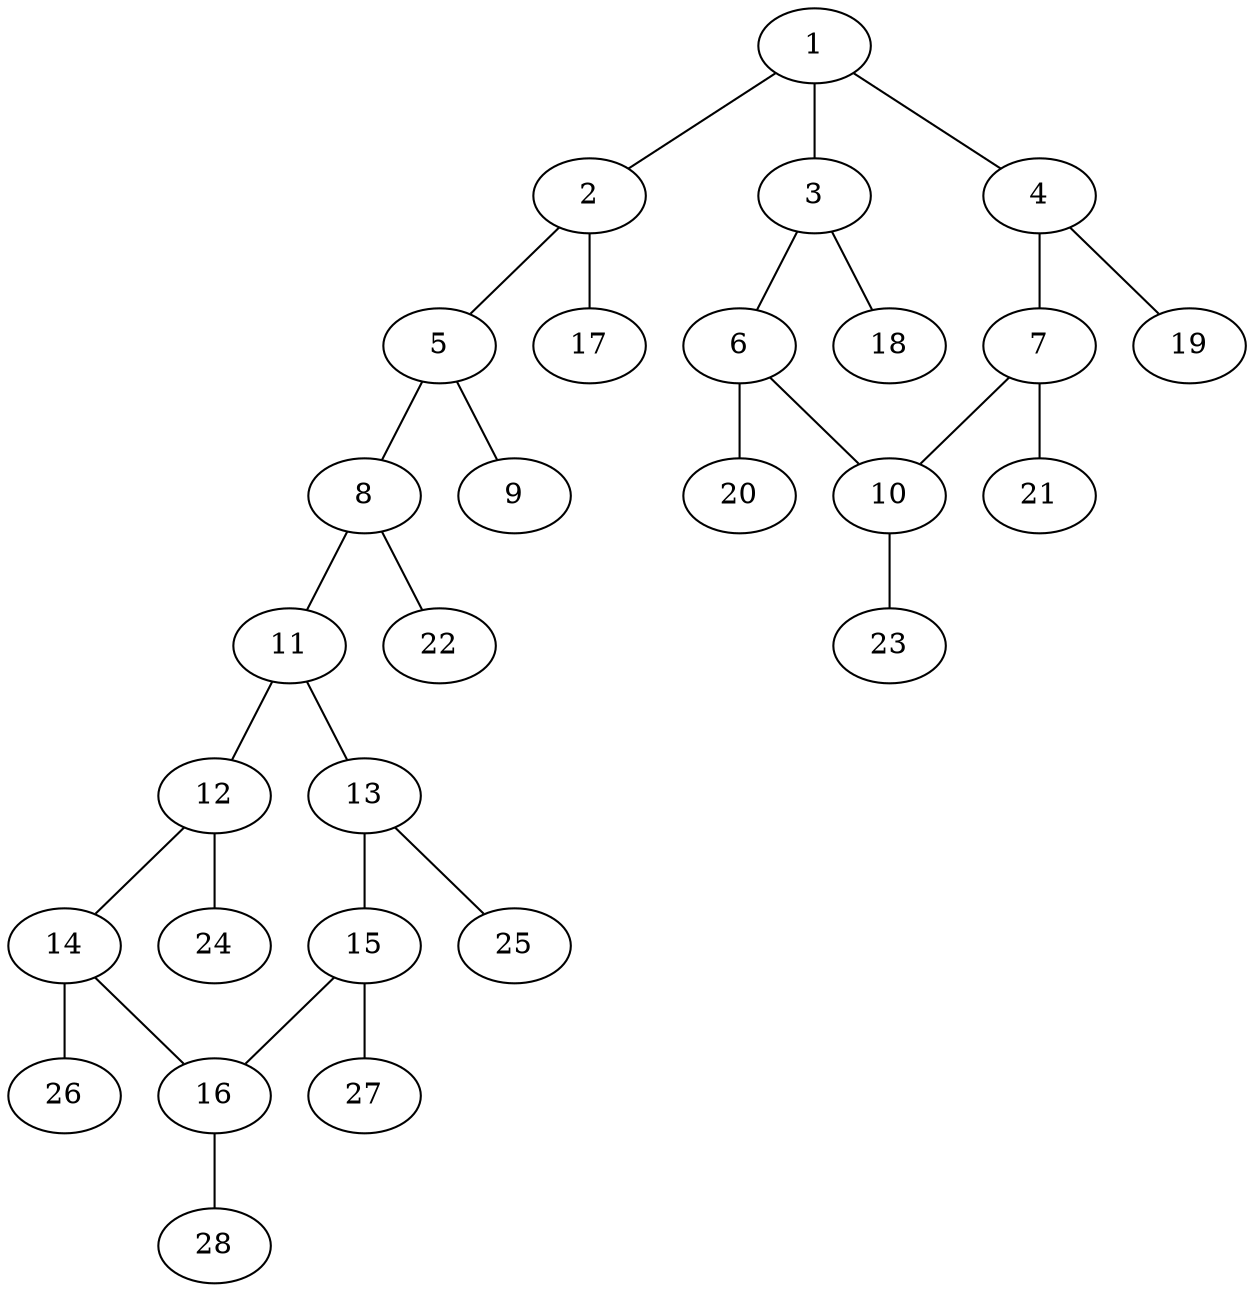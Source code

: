 graph molecule_1674 {
	1	 [chem=C];
	2	 [chem=N];
	1 -- 2	 [valence=1];
	3	 [chem=C];
	1 -- 3	 [valence=2];
	4	 [chem=C];
	1 -- 4	 [valence=1];
	5	 [chem=C];
	2 -- 5	 [valence=1];
	17	 [chem=H];
	2 -- 17	 [valence=1];
	6	 [chem=C];
	3 -- 6	 [valence=1];
	18	 [chem=H];
	3 -- 18	 [valence=1];
	7	 [chem=C];
	4 -- 7	 [valence=2];
	19	 [chem=H];
	4 -- 19	 [valence=1];
	8	 [chem=N];
	5 -- 8	 [valence=1];
	9	 [chem=S];
	5 -- 9	 [valence=2];
	10	 [chem=C];
	6 -- 10	 [valence=2];
	20	 [chem=H];
	6 -- 20	 [valence=1];
	7 -- 10	 [valence=1];
	21	 [chem=H];
	7 -- 21	 [valence=1];
	11	 [chem=C];
	8 -- 11	 [valence=1];
	22	 [chem=H];
	8 -- 22	 [valence=1];
	23	 [chem=H];
	10 -- 23	 [valence=1];
	12	 [chem=C];
	11 -- 12	 [valence=2];
	13	 [chem=C];
	11 -- 13	 [valence=1];
	14	 [chem=C];
	12 -- 14	 [valence=1];
	24	 [chem=H];
	12 -- 24	 [valence=1];
	15	 [chem=C];
	13 -- 15	 [valence=2];
	25	 [chem=H];
	13 -- 25	 [valence=1];
	16	 [chem=C];
	14 -- 16	 [valence=2];
	26	 [chem=H];
	14 -- 26	 [valence=1];
	15 -- 16	 [valence=1];
	27	 [chem=H];
	15 -- 27	 [valence=1];
	28	 [chem=H];
	16 -- 28	 [valence=1];
}
